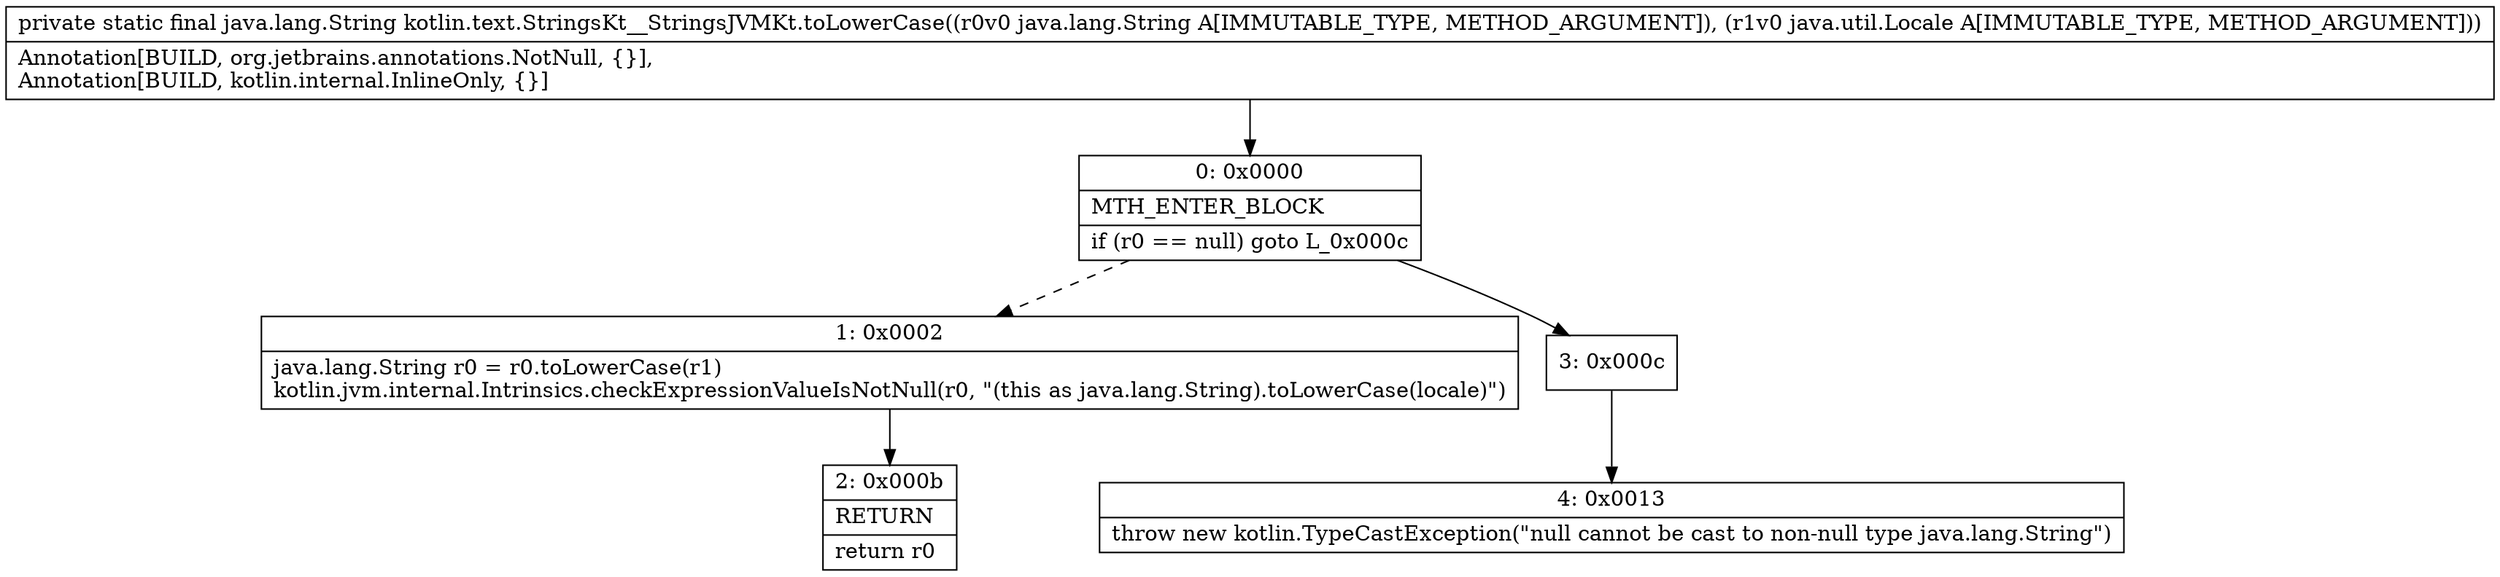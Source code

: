 digraph "CFG forkotlin.text.StringsKt__StringsJVMKt.toLowerCase(Ljava\/lang\/String;Ljava\/util\/Locale;)Ljava\/lang\/String;" {
Node_0 [shape=record,label="{0\:\ 0x0000|MTH_ENTER_BLOCK\l|if (r0 == null) goto L_0x000c\l}"];
Node_1 [shape=record,label="{1\:\ 0x0002|java.lang.String r0 = r0.toLowerCase(r1)\lkotlin.jvm.internal.Intrinsics.checkExpressionValueIsNotNull(r0, \"(this as java.lang.String).toLowerCase(locale)\")\l}"];
Node_2 [shape=record,label="{2\:\ 0x000b|RETURN\l|return r0\l}"];
Node_3 [shape=record,label="{3\:\ 0x000c}"];
Node_4 [shape=record,label="{4\:\ 0x0013|throw new kotlin.TypeCastException(\"null cannot be cast to non\-null type java.lang.String\")\l}"];
MethodNode[shape=record,label="{private static final java.lang.String kotlin.text.StringsKt__StringsJVMKt.toLowerCase((r0v0 java.lang.String A[IMMUTABLE_TYPE, METHOD_ARGUMENT]), (r1v0 java.util.Locale A[IMMUTABLE_TYPE, METHOD_ARGUMENT]))  | Annotation[BUILD, org.jetbrains.annotations.NotNull, \{\}], \lAnnotation[BUILD, kotlin.internal.InlineOnly, \{\}]\l}"];
MethodNode -> Node_0;
Node_0 -> Node_1[style=dashed];
Node_0 -> Node_3;
Node_1 -> Node_2;
Node_3 -> Node_4;
}

